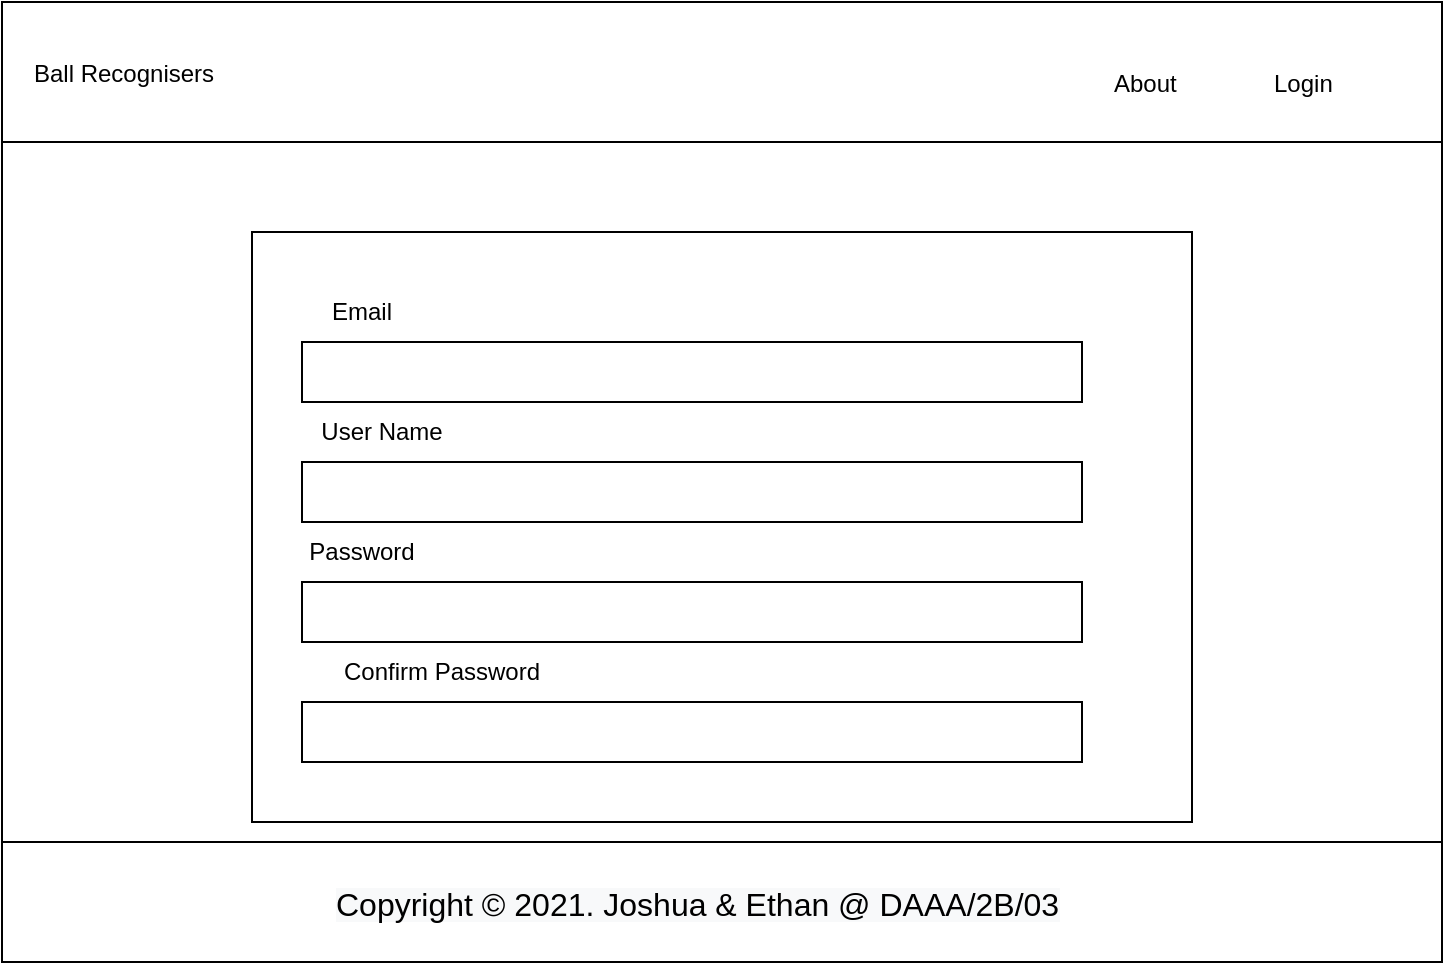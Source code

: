 <mxfile version="16.4.7" type="gitlab">
  <diagram id="9pc_g8Um0M8nncfYqumP" name="Page-1">
    <mxGraphModel dx="782" dy="468" grid="1" gridSize="10" guides="1" tooltips="1" connect="1" arrows="1" fold="1" page="1" pageScale="1" pageWidth="850" pageHeight="1100" math="0" shadow="0">
      <root>
        <mxCell id="0" />
        <mxCell id="1" parent="0" />
        <mxCell id="ac8MEw2Hx-NnHeC2qa__-1" value="" style="rounded=0;whiteSpace=wrap;html=1;" vertex="1" parent="1">
          <mxGeometry x="40" y="560" width="720" height="480" as="geometry" />
        </mxCell>
        <mxCell id="ac8MEw2Hx-NnHeC2qa__-2" value="" style="rounded=0;whiteSpace=wrap;html=1;" vertex="1" parent="1">
          <mxGeometry x="40" y="560" width="720" height="70" as="geometry" />
        </mxCell>
        <mxCell id="ac8MEw2Hx-NnHeC2qa__-3" value="" style="rounded=0;whiteSpace=wrap;html=1;" vertex="1" parent="1">
          <mxGeometry x="40" y="980" width="720" height="60" as="geometry" />
        </mxCell>
        <mxCell id="ac8MEw2Hx-NnHeC2qa__-4" value="&lt;span style=&quot;color: rgb(0, 0, 0); font-family: helvetica; font-size: 16px; font-style: normal; font-weight: 400; letter-spacing: normal; text-align: center; text-indent: 0px; text-transform: none; word-spacing: 0px; background-color: rgb(248, 249, 250); display: inline; float: none;&quot;&gt;Copyright © 2021. Joshua &amp;amp; Ethan @ DAAA/2B/03&lt;/span&gt;" style="text;whiteSpace=wrap;html=1;" vertex="1" parent="1">
          <mxGeometry x="205" y="995" width="390" height="30" as="geometry" />
        </mxCell>
        <mxCell id="ac8MEw2Hx-NnHeC2qa__-5" value="Login" style="text;strokeColor=none;fillColor=none;align=left;verticalAlign=middle;spacingLeft=4;spacingRight=4;overflow=hidden;points=[[0,0.5],[1,0.5]];portConstraint=eastwest;rotatable=0;" vertex="1" parent="1">
          <mxGeometry x="670" y="585" width="80" height="30" as="geometry" />
        </mxCell>
        <mxCell id="ac8MEw2Hx-NnHeC2qa__-6" value="About" style="text;strokeColor=none;fillColor=none;align=left;verticalAlign=middle;spacingLeft=4;spacingRight=4;overflow=hidden;points=[[0,0.5],[1,0.5]];portConstraint=eastwest;rotatable=0;" vertex="1" parent="1">
          <mxGeometry x="590" y="585" width="80" height="30" as="geometry" />
        </mxCell>
        <mxCell id="ac8MEw2Hx-NnHeC2qa__-7" value="Ball Recognisers" style="text;strokeColor=none;fillColor=none;align=left;verticalAlign=middle;spacingLeft=4;spacingRight=4;overflow=hidden;points=[[0,0.5],[1,0.5]];portConstraint=eastwest;rotatable=0;" vertex="1" parent="1">
          <mxGeometry x="50" y="580" width="150" height="30" as="geometry" />
        </mxCell>
        <mxCell id="ac8MEw2Hx-NnHeC2qa__-8" value="" style="rounded=0;whiteSpace=wrap;html=1;" vertex="1" parent="1">
          <mxGeometry x="165" y="675" width="470" height="295" as="geometry" />
        </mxCell>
        <mxCell id="ac8MEw2Hx-NnHeC2qa__-9" value="" style="rounded=0;whiteSpace=wrap;html=1;" vertex="1" parent="1">
          <mxGeometry x="190" y="730" width="390" height="30" as="geometry" />
        </mxCell>
        <mxCell id="ac8MEw2Hx-NnHeC2qa__-10" value="Email" style="text;html=1;strokeColor=none;fillColor=none;align=center;verticalAlign=middle;whiteSpace=wrap;rounded=0;" vertex="1" parent="1">
          <mxGeometry x="190" y="700" width="60" height="30" as="geometry" />
        </mxCell>
        <mxCell id="ac8MEw2Hx-NnHeC2qa__-11" value="" style="rounded=0;whiteSpace=wrap;html=1;" vertex="1" parent="1">
          <mxGeometry x="190" y="910" width="390" height="30" as="geometry" />
        </mxCell>
        <mxCell id="ac8MEw2Hx-NnHeC2qa__-12" value="Confirm Password" style="text;html=1;strokeColor=none;fillColor=none;align=center;verticalAlign=middle;whiteSpace=wrap;rounded=0;" vertex="1" parent="1">
          <mxGeometry x="190" y="880" width="140" height="30" as="geometry" />
        </mxCell>
        <mxCell id="ac8MEw2Hx-NnHeC2qa__-13" value="" style="rounded=0;whiteSpace=wrap;html=1;" vertex="1" parent="1">
          <mxGeometry x="190" y="790" width="390" height="30" as="geometry" />
        </mxCell>
        <mxCell id="ac8MEw2Hx-NnHeC2qa__-14" value="User Name" style="text;html=1;strokeColor=none;fillColor=none;align=center;verticalAlign=middle;whiteSpace=wrap;rounded=0;" vertex="1" parent="1">
          <mxGeometry x="190" y="760" width="80" height="30" as="geometry" />
        </mxCell>
        <mxCell id="ac8MEw2Hx-NnHeC2qa__-15" value="" style="rounded=0;whiteSpace=wrap;html=1;" vertex="1" parent="1">
          <mxGeometry x="190" y="850" width="390" height="30" as="geometry" />
        </mxCell>
        <mxCell id="ac8MEw2Hx-NnHeC2qa__-16" value="Password" style="text;html=1;strokeColor=none;fillColor=none;align=center;verticalAlign=middle;whiteSpace=wrap;rounded=0;" vertex="1" parent="1">
          <mxGeometry x="190" y="820" width="60" height="30" as="geometry" />
        </mxCell>
      </root>
    </mxGraphModel>
  </diagram>
</mxfile>

